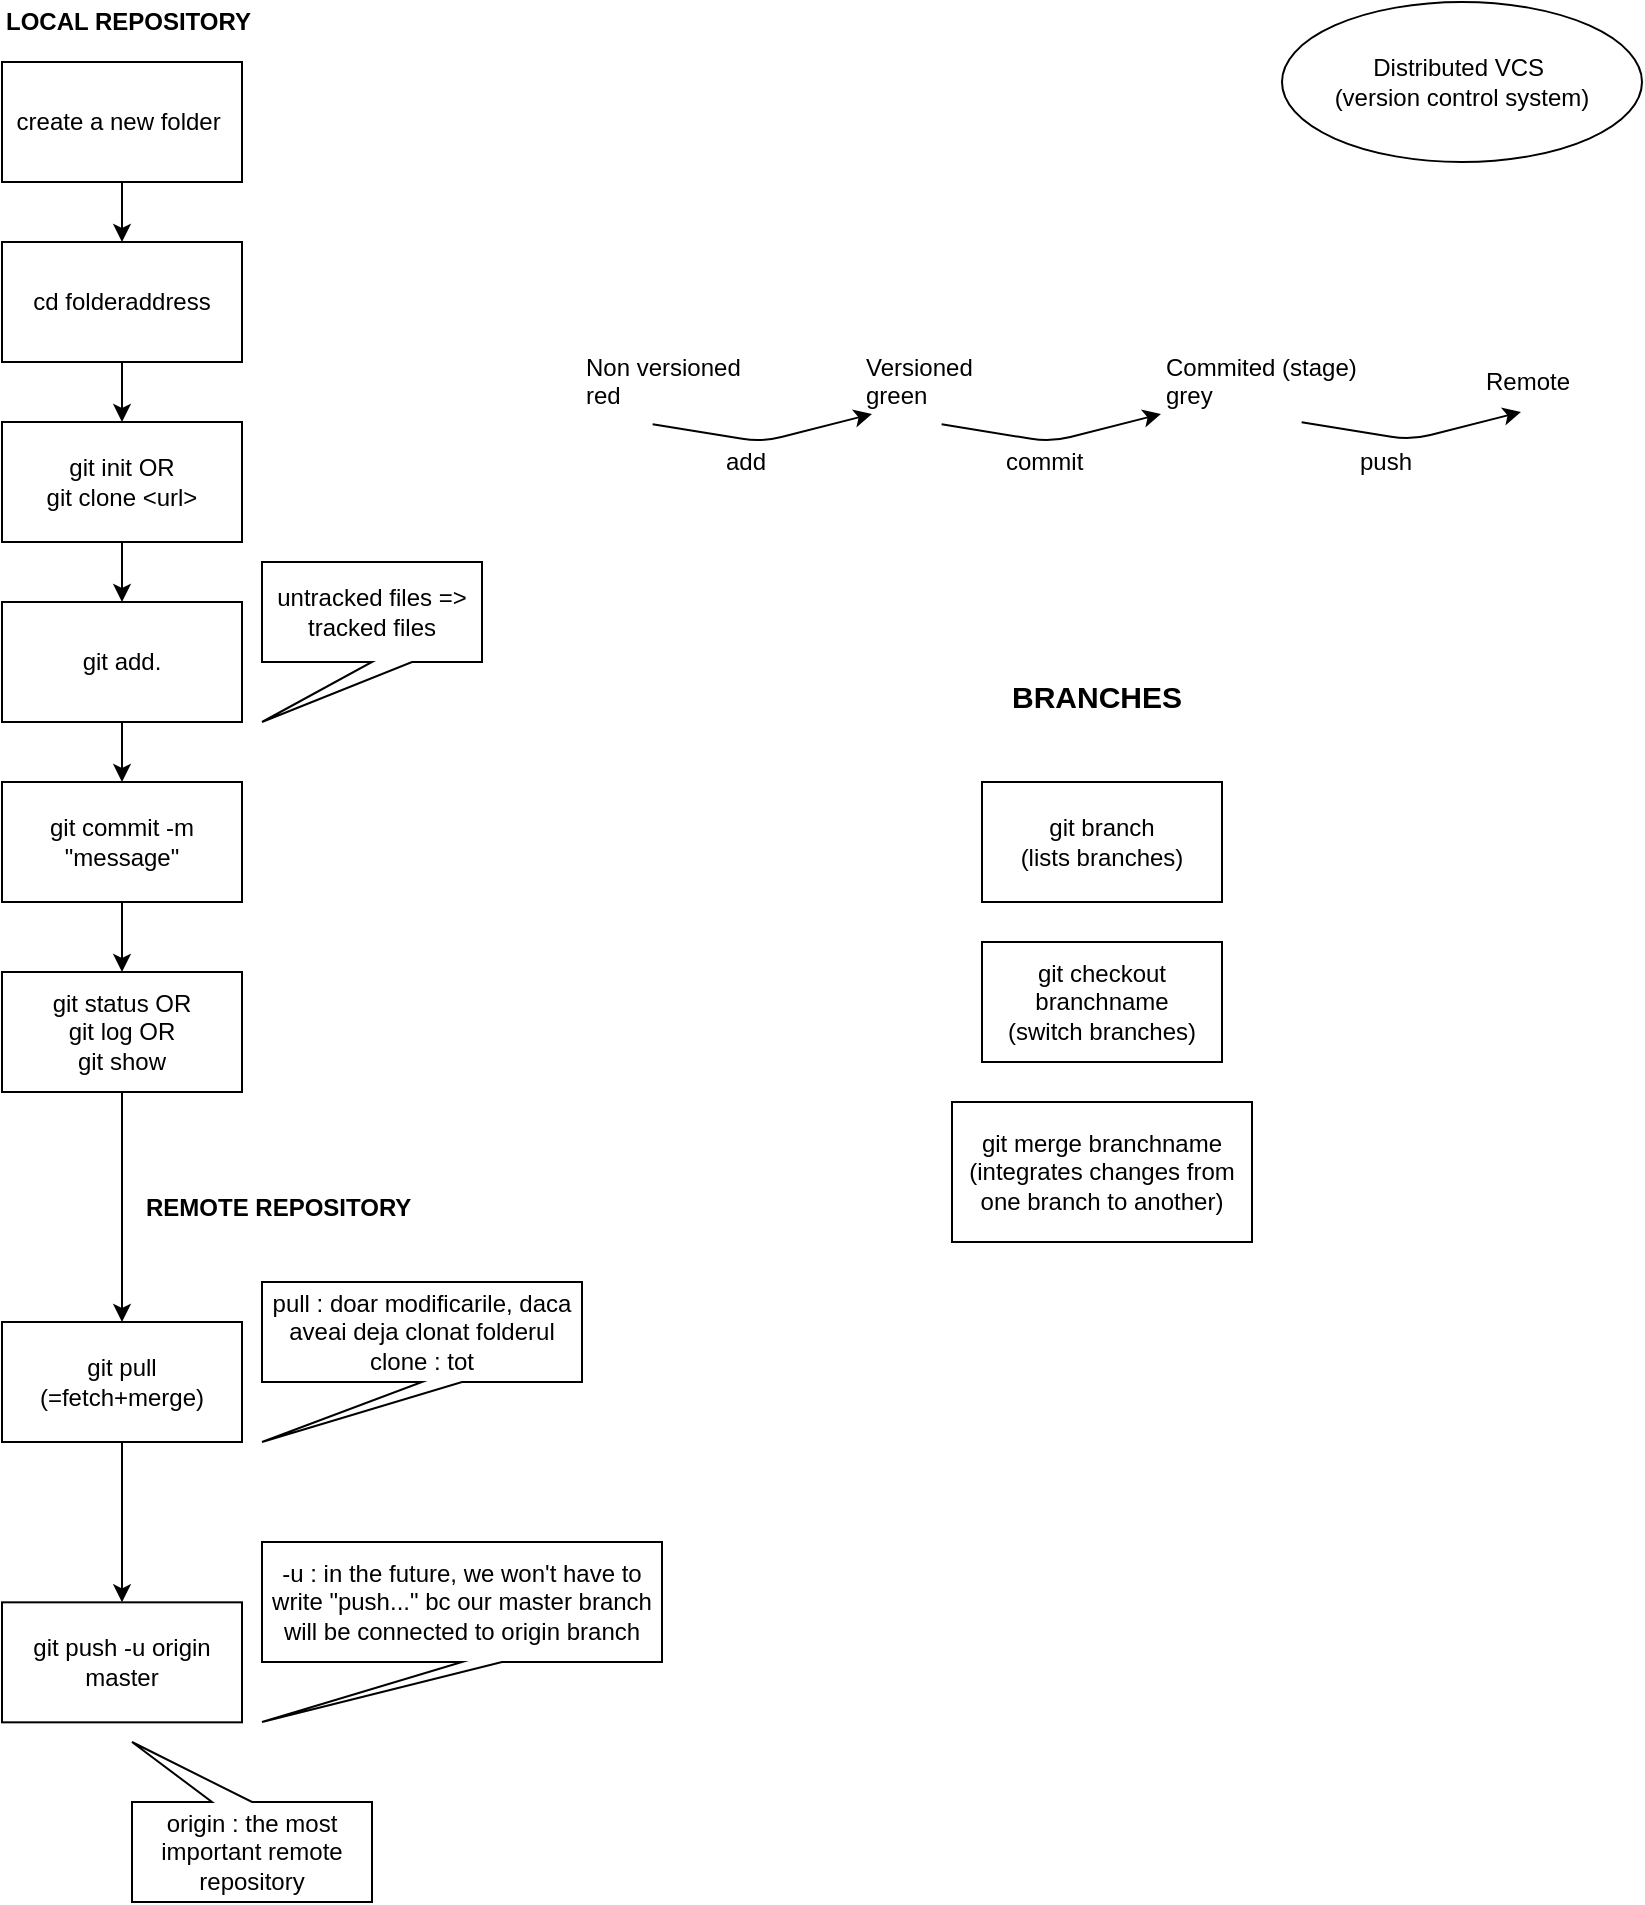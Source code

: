 <mxfile pages="2" version="11.2.1" type="github"><diagram id="MFphiUoC7AjhxWZoMNXO" name="Page-1"><mxGraphModel dx="1038" dy="510" grid="1" gridSize="10" guides="1" tooltips="1" connect="1" arrows="1" fold="1" page="1" pageScale="1" pageWidth="850" pageHeight="1100" math="0" shadow="0"><root><mxCell id="0"/><mxCell id="1" parent="0"/><mxCell id="UcOqM8MYgJodxgahFu6j-21" style="edgeStyle=orthogonalEdgeStyle;rounded=0;orthogonalLoop=1;jettySize=auto;html=1;exitX=0.5;exitY=1;exitDx=0;exitDy=0;entryX=0.5;entryY=0;entryDx=0;entryDy=0;" edge="1" parent="1" source="UcOqM8MYgJodxgahFu6j-2" target="UcOqM8MYgJodxgahFu6j-3"><mxGeometry relative="1" as="geometry"/></mxCell><mxCell id="UcOqM8MYgJodxgahFu6j-2" value="create a new folder&amp;nbsp;" style="rounded=0;whiteSpace=wrap;html=1;" vertex="1" parent="1"><mxGeometry x="10" y="40" width="120" height="60" as="geometry"/></mxCell><mxCell id="UcOqM8MYgJodxgahFu6j-22" style="edgeStyle=orthogonalEdgeStyle;rounded=0;orthogonalLoop=1;jettySize=auto;html=1;exitX=0.5;exitY=1;exitDx=0;exitDy=0;entryX=0.5;entryY=0;entryDx=0;entryDy=0;" edge="1" parent="1" source="UcOqM8MYgJodxgahFu6j-3" target="UcOqM8MYgJodxgahFu6j-5"><mxGeometry relative="1" as="geometry"/></mxCell><mxCell id="UcOqM8MYgJodxgahFu6j-3" value="cd folderaddress" style="rounded=0;whiteSpace=wrap;html=1;" vertex="1" parent="1"><mxGeometry x="10" y="130" width="120" height="60" as="geometry"/></mxCell><mxCell id="UcOqM8MYgJodxgahFu6j-24" style="edgeStyle=orthogonalEdgeStyle;rounded=0;orthogonalLoop=1;jettySize=auto;html=1;exitX=0.5;exitY=1;exitDx=0;exitDy=0;entryX=0.5;entryY=0;entryDx=0;entryDy=0;" edge="1" parent="1" source="UcOqM8MYgJodxgahFu6j-5" target="UcOqM8MYgJodxgahFu6j-6"><mxGeometry relative="1" as="geometry"/></mxCell><mxCell id="UcOqM8MYgJodxgahFu6j-5" value="git init OR&lt;br&gt;git clone &amp;lt;url&amp;gt;" style="rounded=0;whiteSpace=wrap;html=1;" vertex="1" parent="1"><mxGeometry x="10" y="220" width="120" height="60" as="geometry"/></mxCell><mxCell id="UcOqM8MYgJodxgahFu6j-25" style="edgeStyle=orthogonalEdgeStyle;rounded=0;orthogonalLoop=1;jettySize=auto;html=1;exitX=0.5;exitY=1;exitDx=0;exitDy=0;entryX=0.5;entryY=0;entryDx=0;entryDy=0;" edge="1" parent="1" source="UcOqM8MYgJodxgahFu6j-6" target="UcOqM8MYgJodxgahFu6j-7"><mxGeometry relative="1" as="geometry"/></mxCell><mxCell id="UcOqM8MYgJodxgahFu6j-6" value="git add." style="rounded=0;whiteSpace=wrap;html=1;" vertex="1" parent="1"><mxGeometry x="10" y="310" width="120" height="60" as="geometry"/></mxCell><mxCell id="UcOqM8MYgJodxgahFu6j-26" style="edgeStyle=orthogonalEdgeStyle;rounded=0;orthogonalLoop=1;jettySize=auto;html=1;exitX=0.5;exitY=1;exitDx=0;exitDy=0;entryX=0.5;entryY=0;entryDx=0;entryDy=0;" edge="1" parent="1" source="UcOqM8MYgJodxgahFu6j-7" target="UcOqM8MYgJodxgahFu6j-8"><mxGeometry relative="1" as="geometry"/></mxCell><mxCell id="UcOqM8MYgJodxgahFu6j-7" value="git commit -m &quot;message&quot;" style="rounded=0;whiteSpace=wrap;html=1;" vertex="1" parent="1"><mxGeometry x="10" y="400" width="120" height="60" as="geometry"/></mxCell><mxCell id="UcOqM8MYgJodxgahFu6j-27" style="edgeStyle=orthogonalEdgeStyle;rounded=0;orthogonalLoop=1;jettySize=auto;html=1;exitX=0.5;exitY=1;exitDx=0;exitDy=0;entryX=0.5;entryY=0;entryDx=0;entryDy=0;" edge="1" parent="1" source="UcOqM8MYgJodxgahFu6j-8" target="UcOqM8MYgJodxgahFu6j-9"><mxGeometry relative="1" as="geometry"/></mxCell><mxCell id="UcOqM8MYgJodxgahFu6j-8" value="git status OR&lt;br&gt;git log OR&lt;br&gt;git show" style="rounded=0;whiteSpace=wrap;html=1;" vertex="1" parent="1"><mxGeometry x="10" y="495" width="120" height="60" as="geometry"/></mxCell><mxCell id="UcOqM8MYgJodxgahFu6j-28" style="edgeStyle=orthogonalEdgeStyle;rounded=0;orthogonalLoop=1;jettySize=auto;html=1;exitX=0.5;exitY=1;exitDx=0;exitDy=0;entryX=0.5;entryY=0;entryDx=0;entryDy=0;" edge="1" parent="1" source="UcOqM8MYgJodxgahFu6j-9" target="UcOqM8MYgJodxgahFu6j-10"><mxGeometry relative="1" as="geometry"/></mxCell><mxCell id="UcOqM8MYgJodxgahFu6j-9" value="git pull (=fetch+merge)" style="rounded=0;whiteSpace=wrap;html=1;" vertex="1" parent="1"><mxGeometry x="10" y="670" width="120" height="60" as="geometry"/></mxCell><mxCell id="UcOqM8MYgJodxgahFu6j-10" value="git push -u origin master" style="rounded=0;whiteSpace=wrap;html=1;" vertex="1" parent="1"><mxGeometry x="10" y="810.167" width="120" height="60" as="geometry"/></mxCell><mxCell id="UcOqM8MYgJodxgahFu6j-14" value="untracked files =&amp;gt; tracked files" style="shape=callout;whiteSpace=wrap;html=1;perimeter=calloutPerimeter;rotation=0;position2=0;" vertex="1" parent="1"><mxGeometry x="140" y="290" width="110" height="80" as="geometry"/></mxCell><mxCell id="UcOqM8MYgJodxgahFu6j-17" value="-u : in the future, we won't have to write &quot;push...&quot; bc our master branch will be connected to origin branch" style="shape=callout;whiteSpace=wrap;html=1;perimeter=calloutPerimeter;position2=0;" vertex="1" parent="1"><mxGeometry x="140" y="780" width="200" height="90" as="geometry"/></mxCell><mxCell id="UcOqM8MYgJodxgahFu6j-18" value="pull : doar modificarile, daca aveai deja clonat folderul&lt;br&gt;clone : tot" style="shape=callout;whiteSpace=wrap;html=1;perimeter=calloutPerimeter;position2=0;" vertex="1" parent="1"><mxGeometry x="140" y="650" width="160" height="80" as="geometry"/></mxCell><mxCell id="UcOqM8MYgJodxgahFu6j-31" value="&lt;b&gt;LOCAL REPOSITORY&lt;/b&gt;" style="text;html=1;resizable=0;points=[];autosize=1;align=left;verticalAlign=top;spacingTop=-4;" vertex="1" parent="1"><mxGeometry x="10" y="10" width="140" height="20" as="geometry"/></mxCell><mxCell id="UcOqM8MYgJodxgahFu6j-32" value="&lt;b&gt;REMOTE REPOSITORY&lt;/b&gt;" style="text;html=1;resizable=0;points=[];autosize=1;align=left;verticalAlign=top;spacingTop=-4;" vertex="1" parent="1"><mxGeometry x="80" y="602.5" width="150" height="20" as="geometry"/></mxCell><mxCell id="UcOqM8MYgJodxgahFu6j-34" value="&lt;span style=&quot;white-space: normal&quot;&gt;Distributed VCS&amp;nbsp;&lt;/span&gt;&lt;br style=&quot;white-space: normal&quot;&gt;&lt;span style=&quot;white-space: normal&quot;&gt;(version control system)&lt;/span&gt;" style="ellipse;whiteSpace=wrap;html=1;" vertex="1" parent="1"><mxGeometry x="650" y="10" width="180" height="80" as="geometry"/></mxCell><mxCell id="UcOqM8MYgJodxgahFu6j-39" value="Non versioned&lt;br&gt;red" style="text;html=1;resizable=0;points=[];autosize=1;align=left;verticalAlign=top;spacingTop=-4;" vertex="1" parent="1"><mxGeometry x="300" y="183" width="90" height="30" as="geometry"/></mxCell><mxCell id="UcOqM8MYgJodxgahFu6j-40" value="" style="endArrow=classic;html=1;exitX=0.448;exitY=1.139;exitDx=0;exitDy=0;exitPerimeter=0;" edge="1" parent="1"><mxGeometry width="50" height="50" relative="1" as="geometry"><mxPoint x="335.32" y="221.17" as="sourcePoint"/><mxPoint x="445" y="216" as="targetPoint"/><Array as="points"><mxPoint x="390" y="230"/></Array></mxGeometry></mxCell><mxCell id="UcOqM8MYgJodxgahFu6j-41" value="Versioned&amp;nbsp;&lt;br&gt;green" style="text;html=1;resizable=0;points=[];autosize=1;align=left;verticalAlign=top;spacingTop=-4;" vertex="1" parent="1"><mxGeometry x="440" y="183" width="70" height="30" as="geometry"/></mxCell><mxCell id="UcOqM8MYgJodxgahFu6j-42" value="add" style="text;html=1;resizable=0;points=[];autosize=1;align=left;verticalAlign=top;spacingTop=-4;" vertex="1" parent="1"><mxGeometry x="370" y="230" width="40" height="20" as="geometry"/></mxCell><mxCell id="UcOqM8MYgJodxgahFu6j-43" value="" style="endArrow=classic;html=1;exitX=0.448;exitY=1.139;exitDx=0;exitDy=0;exitPerimeter=0;" edge="1" parent="1"><mxGeometry width="50" height="50" relative="1" as="geometry"><mxPoint x="479.82" y="221.17" as="sourcePoint"/><mxPoint x="589.5" y="216" as="targetPoint"/><Array as="points"><mxPoint x="534.5" y="230"/></Array></mxGeometry></mxCell><mxCell id="UcOqM8MYgJodxgahFu6j-44" value="Commited (stage)&lt;br&gt;grey" style="text;html=1;resizable=0;points=[];autosize=1;align=left;verticalAlign=top;spacingTop=-4;" vertex="1" parent="1"><mxGeometry x="590" y="183" width="110" height="30" as="geometry"/></mxCell><mxCell id="UcOqM8MYgJodxgahFu6j-46" value="commit&lt;br&gt;" style="text;html=1;resizable=0;points=[];autosize=1;align=left;verticalAlign=top;spacingTop=-4;" vertex="1" parent="1"><mxGeometry x="510" y="230" width="50" height="20" as="geometry"/></mxCell><mxCell id="UcOqM8MYgJodxgahFu6j-47" value="Remote&lt;br&gt;" style="text;html=1;resizable=0;points=[];autosize=1;align=left;verticalAlign=top;spacingTop=-4;" vertex="1" parent="1"><mxGeometry x="750" y="190" width="60" height="20" as="geometry"/></mxCell><mxCell id="UcOqM8MYgJodxgahFu6j-52" value="push&lt;br&gt;" style="text;html=1;resizable=0;points=[];autosize=1;align=left;verticalAlign=top;spacingTop=-4;" vertex="1" parent="1"><mxGeometry x="687" y="230" width="40" height="20" as="geometry"/></mxCell><mxCell id="UcOqM8MYgJodxgahFu6j-55" value="" style="endArrow=classic;html=1;exitX=0.448;exitY=1.139;exitDx=0;exitDy=0;exitPerimeter=0;" edge="1" parent="1"><mxGeometry width="50" height="50" relative="1" as="geometry"><mxPoint x="659.82" y="220.17" as="sourcePoint"/><mxPoint x="769.5" y="215" as="targetPoint"/><Array as="points"><mxPoint x="714.5" y="229"/></Array></mxGeometry></mxCell><mxCell id="UcOqM8MYgJodxgahFu6j-56" value="&lt;b&gt;&lt;font style=&quot;font-size: 15px&quot;&gt;BRANCHES&lt;/font&gt;&lt;br&gt;&lt;/b&gt;" style="text;html=1;resizable=0;points=[];autosize=1;align=left;verticalAlign=top;spacingTop=-4;" vertex="1" parent="1"><mxGeometry x="513" y="346" width="100" height="20" as="geometry"/></mxCell><mxCell id="UcOqM8MYgJodxgahFu6j-58" value="git branch &lt;br&gt;(lists branches)" style="rounded=0;whiteSpace=wrap;html=1;" vertex="1" parent="1"><mxGeometry x="500" y="400" width="120" height="60" as="geometry"/></mxCell><mxCell id="UcOqM8MYgJodxgahFu6j-59" value="git checkout branchname &lt;br&gt;(switch branches)" style="rounded=0;whiteSpace=wrap;html=1;" vertex="1" parent="1"><mxGeometry x="500" y="480" width="120" height="60" as="geometry"/></mxCell><mxCell id="UcOqM8MYgJodxgahFu6j-61" value="git merge branchname&lt;br&gt;(integrates changes from one branch to another)&lt;br&gt;" style="rounded=0;whiteSpace=wrap;html=1;" vertex="1" parent="1"><mxGeometry x="485" y="560" width="150" height="70" as="geometry"/></mxCell><mxCell id="UcOqM8MYgJodxgahFu6j-62" value="origin : the most important remote repository&lt;br&gt;" style="shape=callout;whiteSpace=wrap;html=1;perimeter=calloutPerimeter;direction=west;position2=1;" vertex="1" parent="1"><mxGeometry x="75" y="880" width="120" height="80" as="geometry"/></mxCell></root></mxGraphModel></diagram><diagram id="dv6ECNJI9D7cqVtd93d0" name="Page-2"><mxGraphModel dx="1038" dy="510" grid="1" gridSize="10" guides="1" tooltips="1" connect="1" arrows="1" fold="1" page="1" pageScale="1" pageWidth="850" pageHeight="1100" math="0" shadow="0"><root><mxCell id="GPzBHyA5ibg4AGtkKeZD-0"/><mxCell id="GPzBHyA5ibg4AGtkKeZD-1" parent="GPzBHyA5ibg4AGtkKeZD-0"/></root></mxGraphModel></diagram></mxfile>